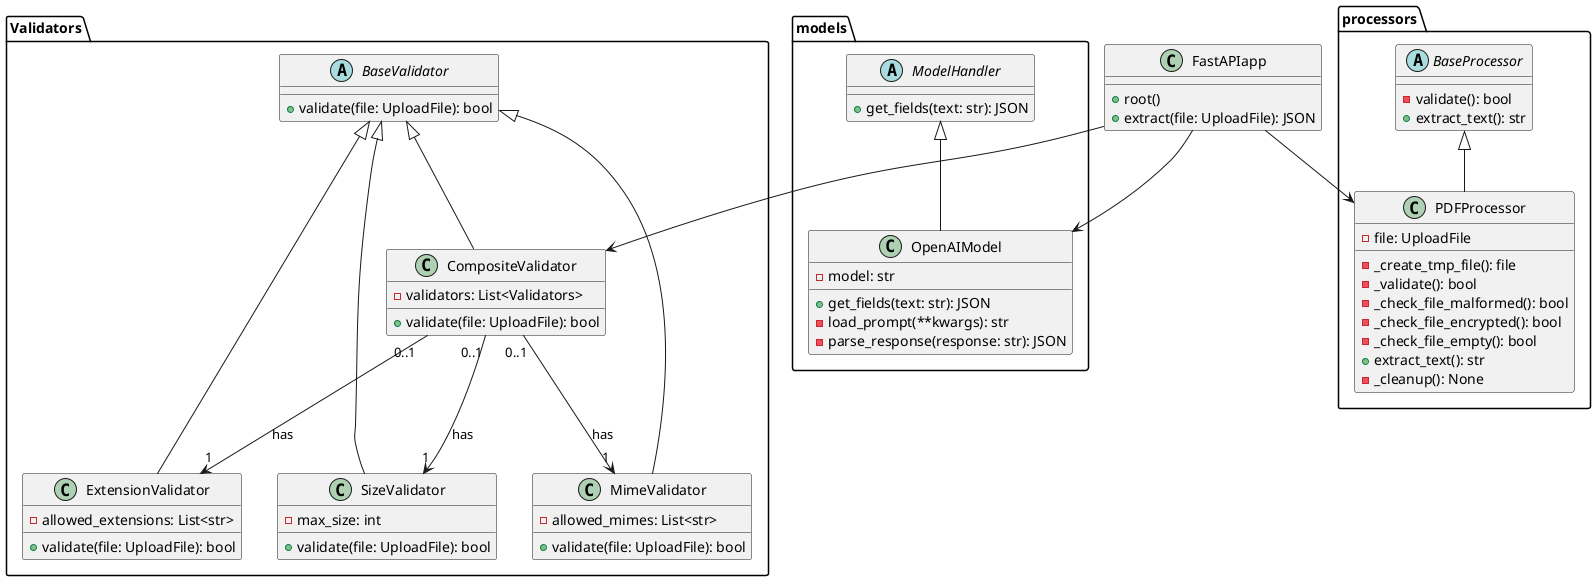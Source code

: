 @startuml structure

class FastAPIapp {
    +root()
    +extract(file: UploadFile): JSON
}

package Validators {
    abstract BaseValidator {
        +validate(file: UploadFile): bool
    }
    class CompositeValidator {
        -validators: List<Validators>

        +validate(file: UploadFile): bool
    }
    class ExtensionValidator {
        -allowed_extensions: List<str>

        +validate(file: UploadFile): bool
    }
    class SizeValidator {
        -max_size: int

        +validate(file: UploadFile): bool
    }
    class MimeValidator {
        -allowed_mimes: List<str>

        +validate(file: UploadFile): bool
    }
}

package models {
    abstract ModelHandler {
        +get_fields(text: str): JSON
    }
    class OpenAIModel {
        -model: str

        +get_fields(text: str): JSON
        -load_prompt(**kwargs): str
        -parse_response(response: str): JSON
    }
}

package processors {
    abstract BaseProcessor {
        -validate(): bool
        +extract_text(): str
    }
    class PDFProcessor {
        -file: UploadFile

        -_create_tmp_file(): file
        -_validate(): bool
        -_check_file_malformed(): bool
        -_check_file_encrypted(): bool
        -_check_file_empty(): bool
        +extract_text(): str
        -_cleanup(): None
    }
}


' Relationships
' Validators package
BaseValidator <|-- ExtensionValidator
BaseValidator <|-- SizeValidator
BaseValidator <|-- MimeValidator
BaseValidator <|-- CompositeValidator
' Model package
ModelHandler <|-- OpenAIModel
' Processors package
BaseProcessor <|-- PDFProcessor
' How it all gets connected to the endpoint
CompositeValidator "0..1" --> "1" ExtensionValidator : has
CompositeValidator "0..1" --> "1" SizeValidator : has
CompositeValidator "0..1" --> "1" MimeValidator : has
FastAPIapp --> CompositeValidator
FastAPIapp --> OpenAIModel
FastAPIapp --> PDFProcessor


@enduml